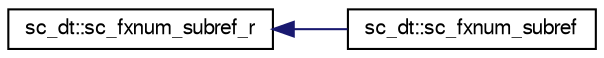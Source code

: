 digraph "Graphical Class Hierarchy"
{
  edge [fontname="FreeSans",fontsize="10",labelfontname="FreeSans",labelfontsize="10"];
  node [fontname="FreeSans",fontsize="10",shape=record];
  rankdir="LR";
  Node0 [label="sc_dt::sc_fxnum_subref_r",height=0.2,width=0.4,color="black", fillcolor="white", style="filled",URL="$a01544.html"];
  Node0 -> Node1 [dir="back",color="midnightblue",fontsize="10",style="solid",fontname="FreeSans"];
  Node1 [label="sc_dt::sc_fxnum_subref",height=0.2,width=0.4,color="black", fillcolor="white", style="filled",URL="$a01548.html"];
}
